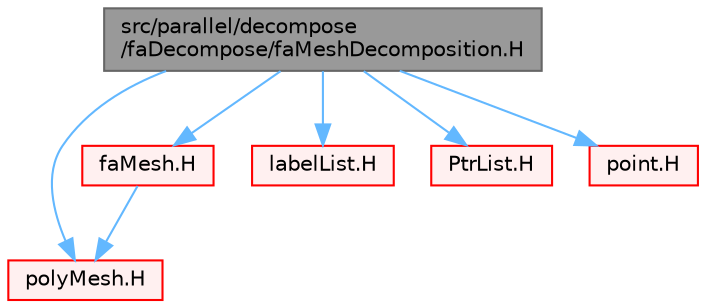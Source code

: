 digraph "src/parallel/decompose/faDecompose/faMeshDecomposition.H"
{
 // LATEX_PDF_SIZE
  bgcolor="transparent";
  edge [fontname=Helvetica,fontsize=10,labelfontname=Helvetica,labelfontsize=10];
  node [fontname=Helvetica,fontsize=10,shape=box,height=0.2,width=0.4];
  Node1 [id="Node000001",label="src/parallel/decompose\l/faDecompose/faMeshDecomposition.H",height=0.2,width=0.4,color="gray40", fillcolor="grey60", style="filled", fontcolor="black",tooltip=" "];
  Node1 -> Node2 [id="edge1_Node000001_Node000002",color="steelblue1",style="solid",tooltip=" "];
  Node2 [id="Node000002",label="polyMesh.H",height=0.2,width=0.4,color="red", fillcolor="#FFF0F0", style="filled",URL="$polyMesh_8H.html",tooltip=" "];
  Node1 -> Node279 [id="edge2_Node000001_Node000279",color="steelblue1",style="solid",tooltip=" "];
  Node279 [id="Node000279",label="faMesh.H",height=0.2,width=0.4,color="red", fillcolor="#FFF0F0", style="filled",URL="$faMesh_8H.html",tooltip=" "];
  Node279 -> Node2 [id="edge3_Node000279_Node000002",color="steelblue1",style="solid",tooltip=" "];
  Node1 -> Node150 [id="edge4_Node000001_Node000150",color="steelblue1",style="solid",tooltip=" "];
  Node150 [id="Node000150",label="labelList.H",height=0.2,width=0.4,color="red", fillcolor="#FFF0F0", style="filled",URL="$labelList_8H.html",tooltip=" "];
  Node1 -> Node241 [id="edge5_Node000001_Node000241",color="steelblue1",style="solid",tooltip=" "];
  Node241 [id="Node000241",label="PtrList.H",height=0.2,width=0.4,color="red", fillcolor="#FFF0F0", style="filled",URL="$PtrList_8H.html",tooltip=" "];
  Node1 -> Node159 [id="edge6_Node000001_Node000159",color="steelblue1",style="solid",tooltip=" "];
  Node159 [id="Node000159",label="point.H",height=0.2,width=0.4,color="red", fillcolor="#FFF0F0", style="filled",URL="$point_8H.html",tooltip=" "];
}
